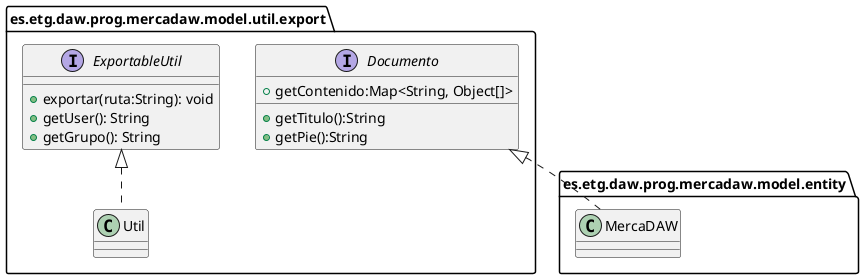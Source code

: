 @startuml export

set separator none
package es.etg.daw.prog.mercadaw.model.util.export{


    class Util{

    }

    interface ExportableUtil{

        + exportar(ruta:String): void
        + getUser(): String
        + getGrupo(): String
    }

    interface Documento{
        + getContenido:Map<String, Object[]>
        + getTitulo():String
        + getPie():String
    }
}

package es.etg.daw.prog.mercadaw.model.entity{
    class MercaDAW
}


ExportableUtil <|.. Util
Documento <|.. MercaDAW

@enduml

